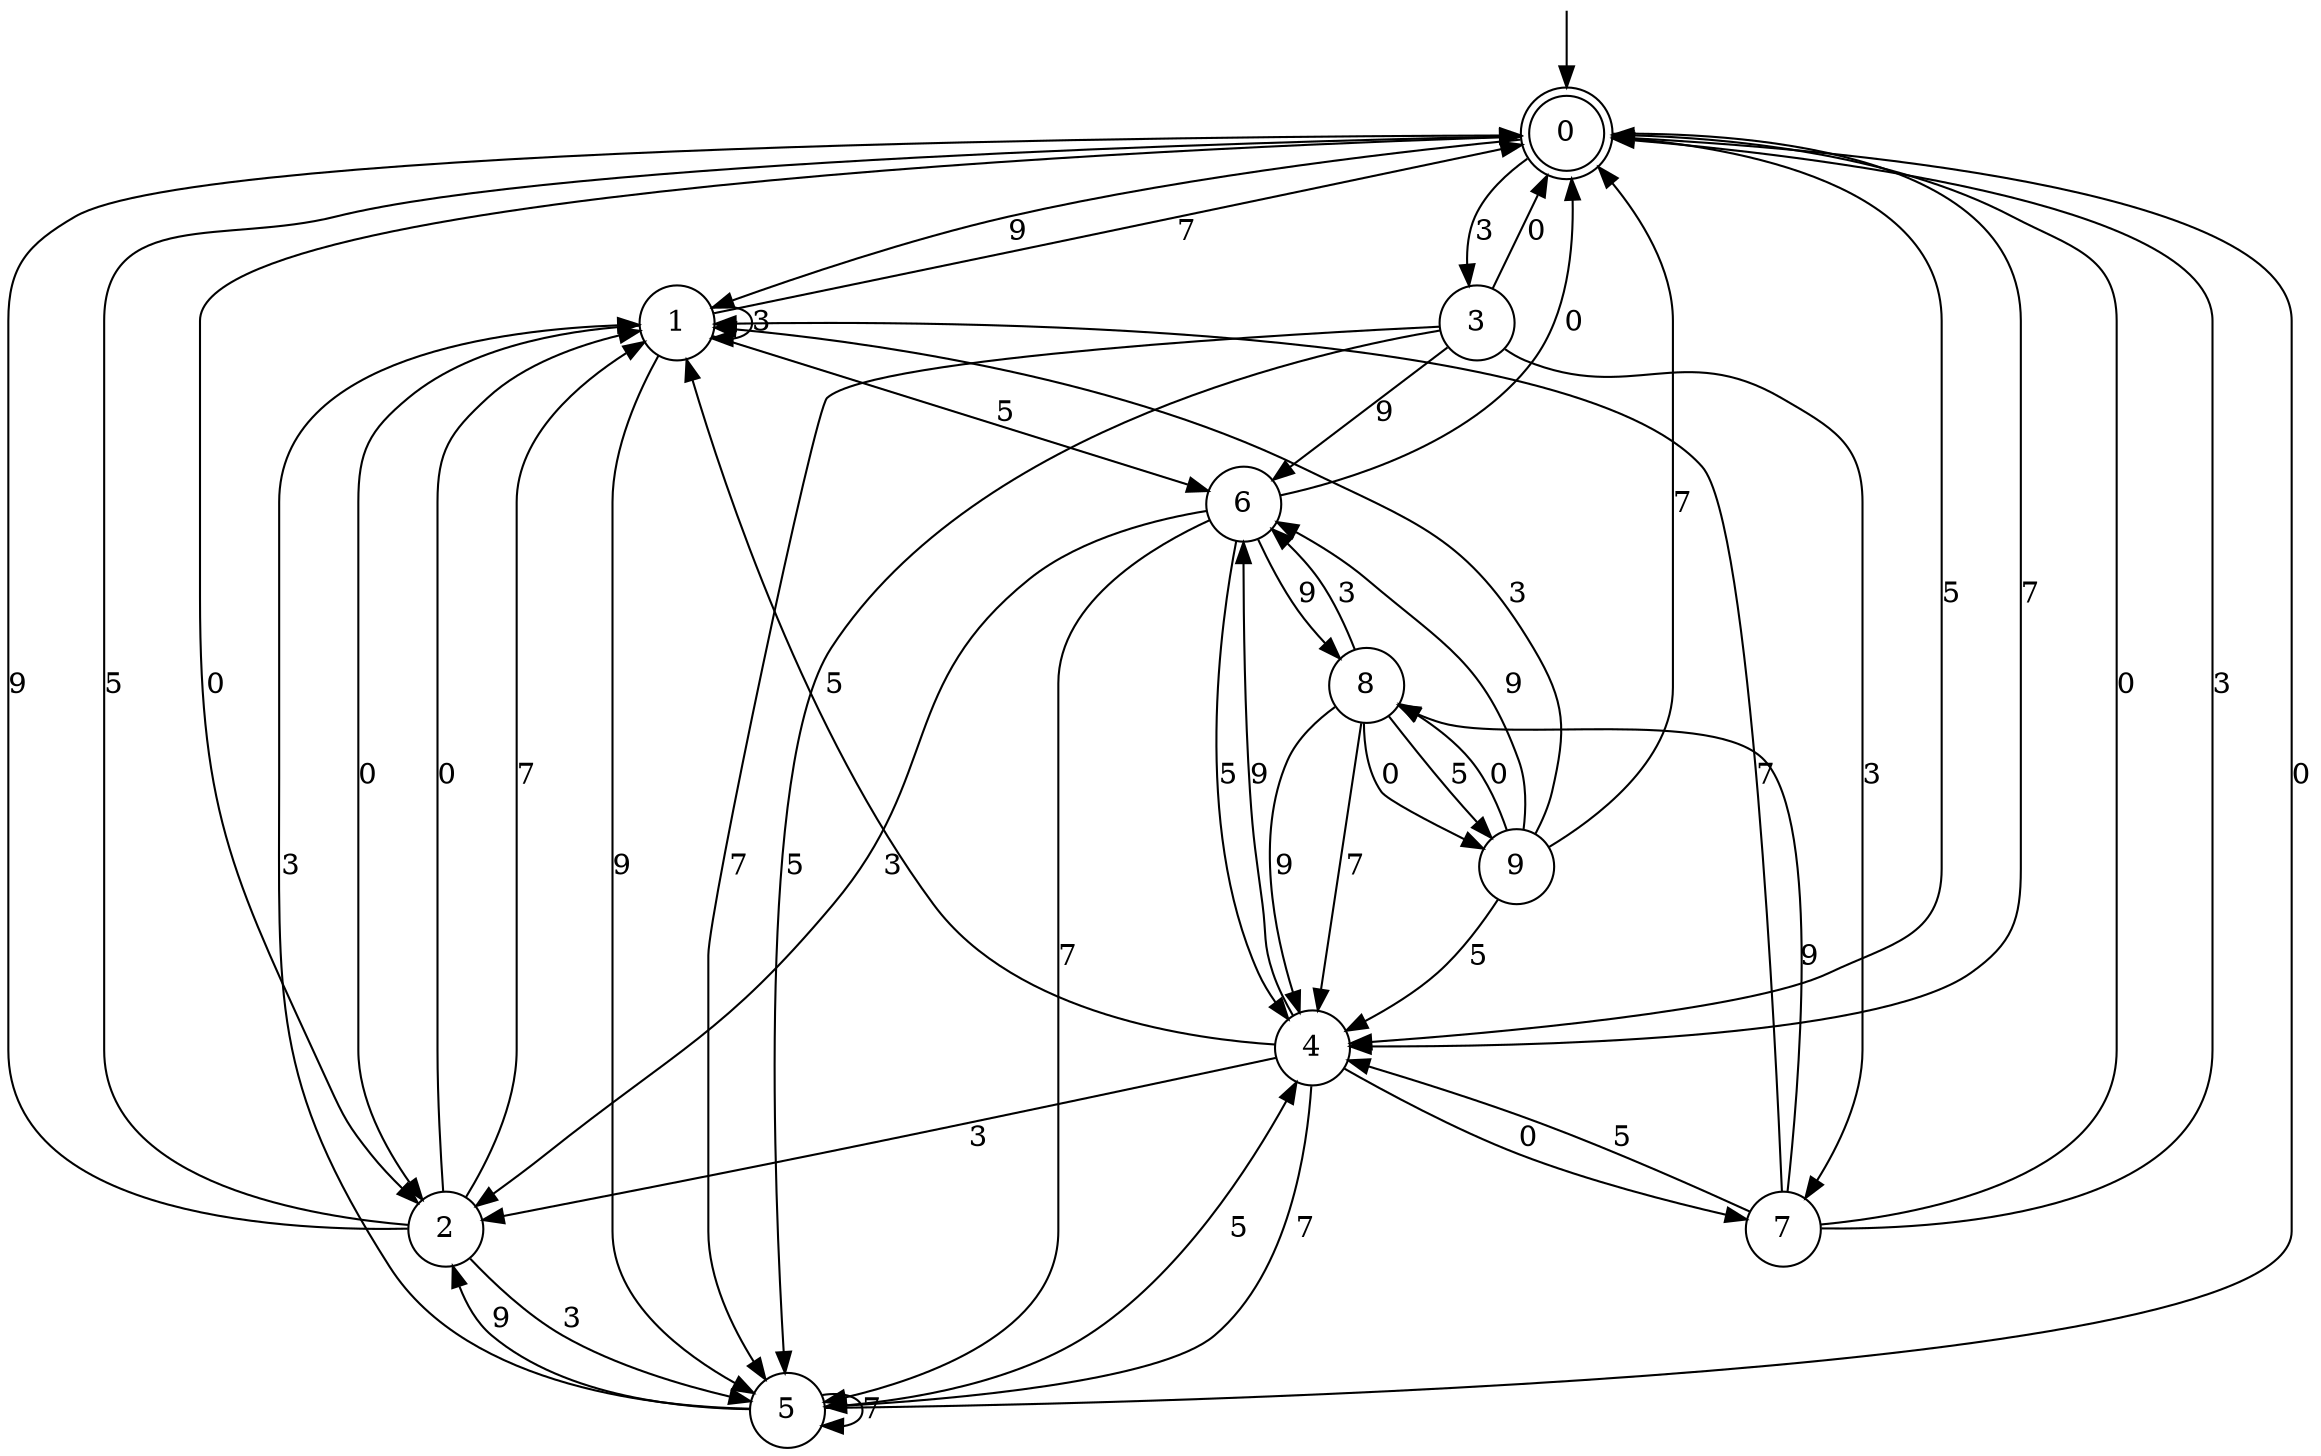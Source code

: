 digraph g {

	s0 [shape="doublecircle" label="0"];
	s1 [shape="circle" label="1"];
	s2 [shape="circle" label="2"];
	s3 [shape="circle" label="3"];
	s4 [shape="circle" label="4"];
	s5 [shape="circle" label="5"];
	s6 [shape="circle" label="6"];
	s7 [shape="circle" label="7"];
	s8 [shape="circle" label="8"];
	s9 [shape="circle" label="9"];
	s0 -> s1 [label="9"];
	s0 -> s2 [label="0"];
	s0 -> s3 [label="3"];
	s0 -> s4 [label="7"];
	s0 -> s4 [label="5"];
	s1 -> s5 [label="9"];
	s1 -> s2 [label="0"];
	s1 -> s1 [label="3"];
	s1 -> s0 [label="7"];
	s1 -> s6 [label="5"];
	s2 -> s0 [label="9"];
	s2 -> s1 [label="0"];
	s2 -> s5 [label="3"];
	s2 -> s1 [label="7"];
	s2 -> s0 [label="5"];
	s3 -> s6 [label="9"];
	s3 -> s0 [label="0"];
	s3 -> s7 [label="3"];
	s3 -> s5 [label="7"];
	s3 -> s5 [label="5"];
	s4 -> s6 [label="9"];
	s4 -> s7 [label="0"];
	s4 -> s2 [label="3"];
	s4 -> s5 [label="7"];
	s4 -> s1 [label="5"];
	s5 -> s2 [label="9"];
	s5 -> s0 [label="0"];
	s5 -> s1 [label="3"];
	s5 -> s5 [label="7"];
	s5 -> s4 [label="5"];
	s6 -> s8 [label="9"];
	s6 -> s0 [label="0"];
	s6 -> s2 [label="3"];
	s6 -> s5 [label="7"];
	s6 -> s4 [label="5"];
	s7 -> s8 [label="9"];
	s7 -> s0 [label="0"];
	s7 -> s0 [label="3"];
	s7 -> s1 [label="7"];
	s7 -> s4 [label="5"];
	s8 -> s4 [label="9"];
	s8 -> s9 [label="0"];
	s8 -> s6 [label="3"];
	s8 -> s4 [label="7"];
	s8 -> s9 [label="5"];
	s9 -> s6 [label="9"];
	s9 -> s8 [label="0"];
	s9 -> s1 [label="3"];
	s9 -> s0 [label="7"];
	s9 -> s4 [label="5"];

__start0 [label="" shape="none" width="0" height="0"];
__start0 -> s0;

}
